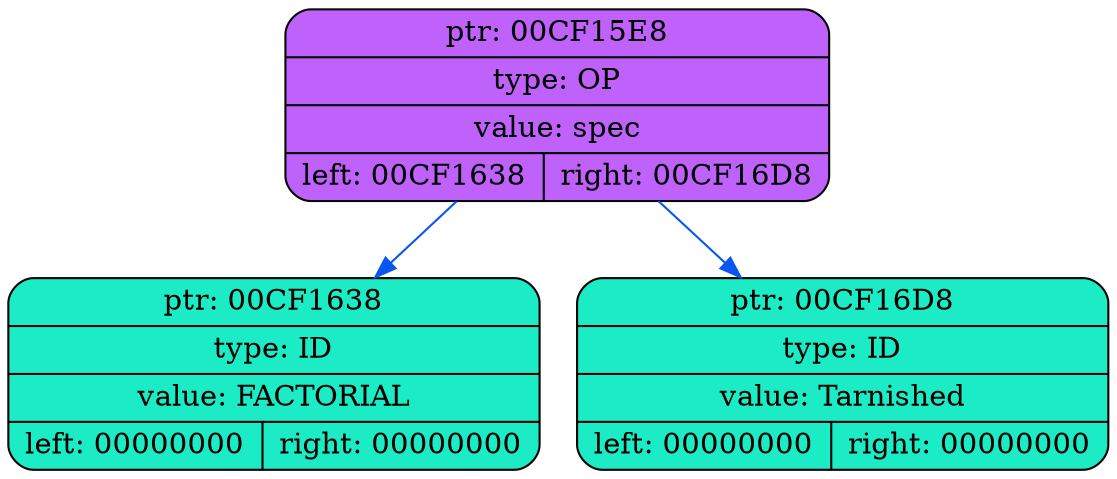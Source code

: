 digraph
{
    rankdir=TP

        node00CF15E8[shape=record,style="rounded,filled",fillcolor="#BF62FC",label="{ ptr: 00CF15E8 | type: OP | value: spec| { left: 00CF1638 | right: 00CF16D8 }}"];
    node00CF15E8 -> node00CF1638[color="#0855F0"]
    node00CF1638[shape=record,style="rounded,filled",fillcolor="#1BECC5",label="{ ptr: 00CF1638 | type: ID | value: FACTORIAL| { left: 00000000 | right: 00000000 }}"];
    node00CF15E8 -> node00CF16D8[color="#0855F0"]
    node00CF16D8[shape=record,style="rounded,filled",fillcolor="#1BECC5",label="{ ptr: 00CF16D8 | type: ID | value: Tarnished| { left: 00000000 | right: 00000000 }}"];
}